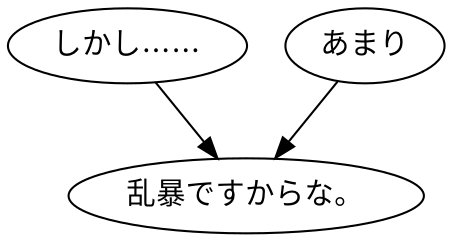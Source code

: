 digraph graph5188 {
	node0 [label="しかし……"];
	node1 [label="あまり"];
	node2 [label="乱暴ですからな。"];
	node0 -> node2;
	node1 -> node2;
}
